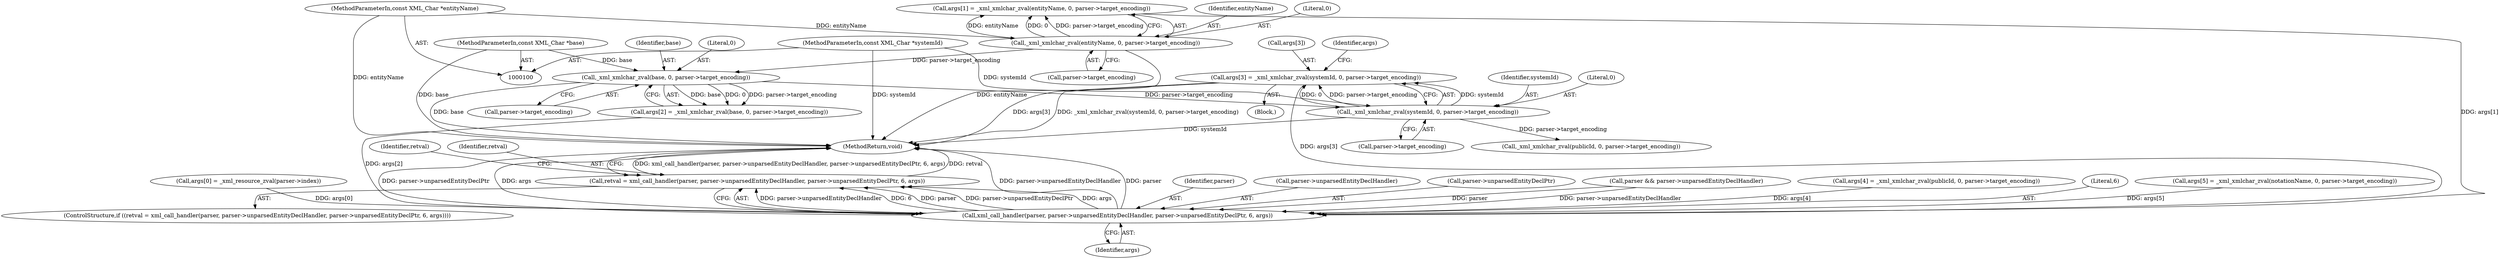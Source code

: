 digraph "0_php_dccda88f27a084bcbbb30198ace12b4e7ae961cc_7@array" {
"1000151" [label="(Call,args[3] = _xml_xmlchar_zval(systemId, 0, parser->target_encoding))"];
"1000155" [label="(Call,_xml_xmlchar_zval(systemId, 0, parser->target_encoding))"];
"1000104" [label="(MethodParameterIn,const XML_Char *systemId)"];
"1000145" [label="(Call,_xml_xmlchar_zval(base, 0, parser->target_encoding))"];
"1000103" [label="(MethodParameterIn,const XML_Char *base)"];
"1000135" [label="(Call,_xml_xmlchar_zval(entityName, 0, parser->target_encoding))"];
"1000102" [label="(MethodParameterIn,const XML_Char *entityName)"];
"1000184" [label="(Call,xml_call_handler(parser, parser->unparsedEntityDeclHandler, parser->unparsedEntityDeclPtr, 6, args))"];
"1000182" [label="(Call,retval = xml_call_handler(parser, parser->unparsedEntityDeclHandler, parser->unparsedEntityDeclPtr, 6, args))"];
"1000145" [label="(Call,_xml_xmlchar_zval(base, 0, parser->target_encoding))"];
"1000181" [label="(ControlStructure,if ((retval = xml_call_handler(parser, parser->unparsedEntityDeclHandler, parser->unparsedEntityDeclPtr, 6, args))))"];
"1000123" [label="(Call,args[0] = _xml_resource_zval(parser->index))"];
"1000131" [label="(Call,args[1] = _xml_xmlchar_zval(entityName, 0, parser->target_encoding))"];
"1000198" [label="(MethodReturn,void)"];
"1000155" [label="(Call,_xml_xmlchar_zval(systemId, 0, parser->target_encoding))"];
"1000182" [label="(Call,retval = xml_call_handler(parser, parser->unparsedEntityDeclHandler, parser->unparsedEntityDeclPtr, 6, args))"];
"1000151" [label="(Call,args[3] = _xml_xmlchar_zval(systemId, 0, parser->target_encoding))"];
"1000148" [label="(Call,parser->target_encoding)"];
"1000185" [label="(Identifier,parser)"];
"1000186" [label="(Call,parser->unparsedEntityDeclHandler)"];
"1000163" [label="(Identifier,args)"];
"1000197" [label="(Identifier,retval)"];
"1000104" [label="(MethodParameterIn,const XML_Char *systemId)"];
"1000152" [label="(Call,args[3])"];
"1000136" [label="(Identifier,entityName)"];
"1000135" [label="(Call,_xml_xmlchar_zval(entityName, 0, parser->target_encoding))"];
"1000141" [label="(Call,args[2] = _xml_xmlchar_zval(base, 0, parser->target_encoding))"];
"1000193" [label="(Identifier,args)"];
"1000137" [label="(Literal,0)"];
"1000189" [label="(Call,parser->unparsedEntityDeclPtr)"];
"1000120" [label="(Block,)"];
"1000184" [label="(Call,xml_call_handler(parser, parser->unparsedEntityDeclHandler, parser->unparsedEntityDeclPtr, 6, args))"];
"1000156" [label="(Identifier,systemId)"];
"1000115" [label="(Call,parser && parser->unparsedEntityDeclHandler)"];
"1000161" [label="(Call,args[4] = _xml_xmlchar_zval(publicId, 0, parser->target_encoding))"];
"1000138" [label="(Call,parser->target_encoding)"];
"1000157" [label="(Literal,0)"];
"1000102" [label="(MethodParameterIn,const XML_Char *entityName)"];
"1000103" [label="(MethodParameterIn,const XML_Char *base)"];
"1000183" [label="(Identifier,retval)"];
"1000192" [label="(Literal,6)"];
"1000171" [label="(Call,args[5] = _xml_xmlchar_zval(notationName, 0, parser->target_encoding))"];
"1000165" [label="(Call,_xml_xmlchar_zval(publicId, 0, parser->target_encoding))"];
"1000146" [label="(Identifier,base)"];
"1000147" [label="(Literal,0)"];
"1000158" [label="(Call,parser->target_encoding)"];
"1000151" -> "1000120"  [label="AST: "];
"1000151" -> "1000155"  [label="CFG: "];
"1000152" -> "1000151"  [label="AST: "];
"1000155" -> "1000151"  [label="AST: "];
"1000163" -> "1000151"  [label="CFG: "];
"1000151" -> "1000198"  [label="DDG: args[3]"];
"1000151" -> "1000198"  [label="DDG: _xml_xmlchar_zval(systemId, 0, parser->target_encoding)"];
"1000155" -> "1000151"  [label="DDG: systemId"];
"1000155" -> "1000151"  [label="DDG: 0"];
"1000155" -> "1000151"  [label="DDG: parser->target_encoding"];
"1000151" -> "1000184"  [label="DDG: args[3]"];
"1000155" -> "1000158"  [label="CFG: "];
"1000156" -> "1000155"  [label="AST: "];
"1000157" -> "1000155"  [label="AST: "];
"1000158" -> "1000155"  [label="AST: "];
"1000155" -> "1000198"  [label="DDG: systemId"];
"1000104" -> "1000155"  [label="DDG: systemId"];
"1000145" -> "1000155"  [label="DDG: parser->target_encoding"];
"1000155" -> "1000165"  [label="DDG: parser->target_encoding"];
"1000104" -> "1000100"  [label="AST: "];
"1000104" -> "1000198"  [label="DDG: systemId"];
"1000145" -> "1000141"  [label="AST: "];
"1000145" -> "1000148"  [label="CFG: "];
"1000146" -> "1000145"  [label="AST: "];
"1000147" -> "1000145"  [label="AST: "];
"1000148" -> "1000145"  [label="AST: "];
"1000141" -> "1000145"  [label="CFG: "];
"1000145" -> "1000198"  [label="DDG: base"];
"1000145" -> "1000141"  [label="DDG: base"];
"1000145" -> "1000141"  [label="DDG: 0"];
"1000145" -> "1000141"  [label="DDG: parser->target_encoding"];
"1000103" -> "1000145"  [label="DDG: base"];
"1000135" -> "1000145"  [label="DDG: parser->target_encoding"];
"1000103" -> "1000100"  [label="AST: "];
"1000103" -> "1000198"  [label="DDG: base"];
"1000135" -> "1000131"  [label="AST: "];
"1000135" -> "1000138"  [label="CFG: "];
"1000136" -> "1000135"  [label="AST: "];
"1000137" -> "1000135"  [label="AST: "];
"1000138" -> "1000135"  [label="AST: "];
"1000131" -> "1000135"  [label="CFG: "];
"1000135" -> "1000198"  [label="DDG: entityName"];
"1000135" -> "1000131"  [label="DDG: entityName"];
"1000135" -> "1000131"  [label="DDG: 0"];
"1000135" -> "1000131"  [label="DDG: parser->target_encoding"];
"1000102" -> "1000135"  [label="DDG: entityName"];
"1000102" -> "1000100"  [label="AST: "];
"1000102" -> "1000198"  [label="DDG: entityName"];
"1000184" -> "1000182"  [label="AST: "];
"1000184" -> "1000193"  [label="CFG: "];
"1000185" -> "1000184"  [label="AST: "];
"1000186" -> "1000184"  [label="AST: "];
"1000189" -> "1000184"  [label="AST: "];
"1000192" -> "1000184"  [label="AST: "];
"1000193" -> "1000184"  [label="AST: "];
"1000182" -> "1000184"  [label="CFG: "];
"1000184" -> "1000198"  [label="DDG: parser->unparsedEntityDeclHandler"];
"1000184" -> "1000198"  [label="DDG: parser"];
"1000184" -> "1000198"  [label="DDG: parser->unparsedEntityDeclPtr"];
"1000184" -> "1000198"  [label="DDG: args"];
"1000184" -> "1000182"  [label="DDG: parser->unparsedEntityDeclHandler"];
"1000184" -> "1000182"  [label="DDG: 6"];
"1000184" -> "1000182"  [label="DDG: parser"];
"1000184" -> "1000182"  [label="DDG: parser->unparsedEntityDeclPtr"];
"1000184" -> "1000182"  [label="DDG: args"];
"1000115" -> "1000184"  [label="DDG: parser"];
"1000115" -> "1000184"  [label="DDG: parser->unparsedEntityDeclHandler"];
"1000131" -> "1000184"  [label="DDG: args[1]"];
"1000161" -> "1000184"  [label="DDG: args[4]"];
"1000123" -> "1000184"  [label="DDG: args[0]"];
"1000171" -> "1000184"  [label="DDG: args[5]"];
"1000141" -> "1000184"  [label="DDG: args[2]"];
"1000182" -> "1000181"  [label="AST: "];
"1000183" -> "1000182"  [label="AST: "];
"1000197" -> "1000182"  [label="CFG: "];
"1000198" -> "1000182"  [label="CFG: "];
"1000182" -> "1000198"  [label="DDG: xml_call_handler(parser, parser->unparsedEntityDeclHandler, parser->unparsedEntityDeclPtr, 6, args)"];
"1000182" -> "1000198"  [label="DDG: retval"];
}
